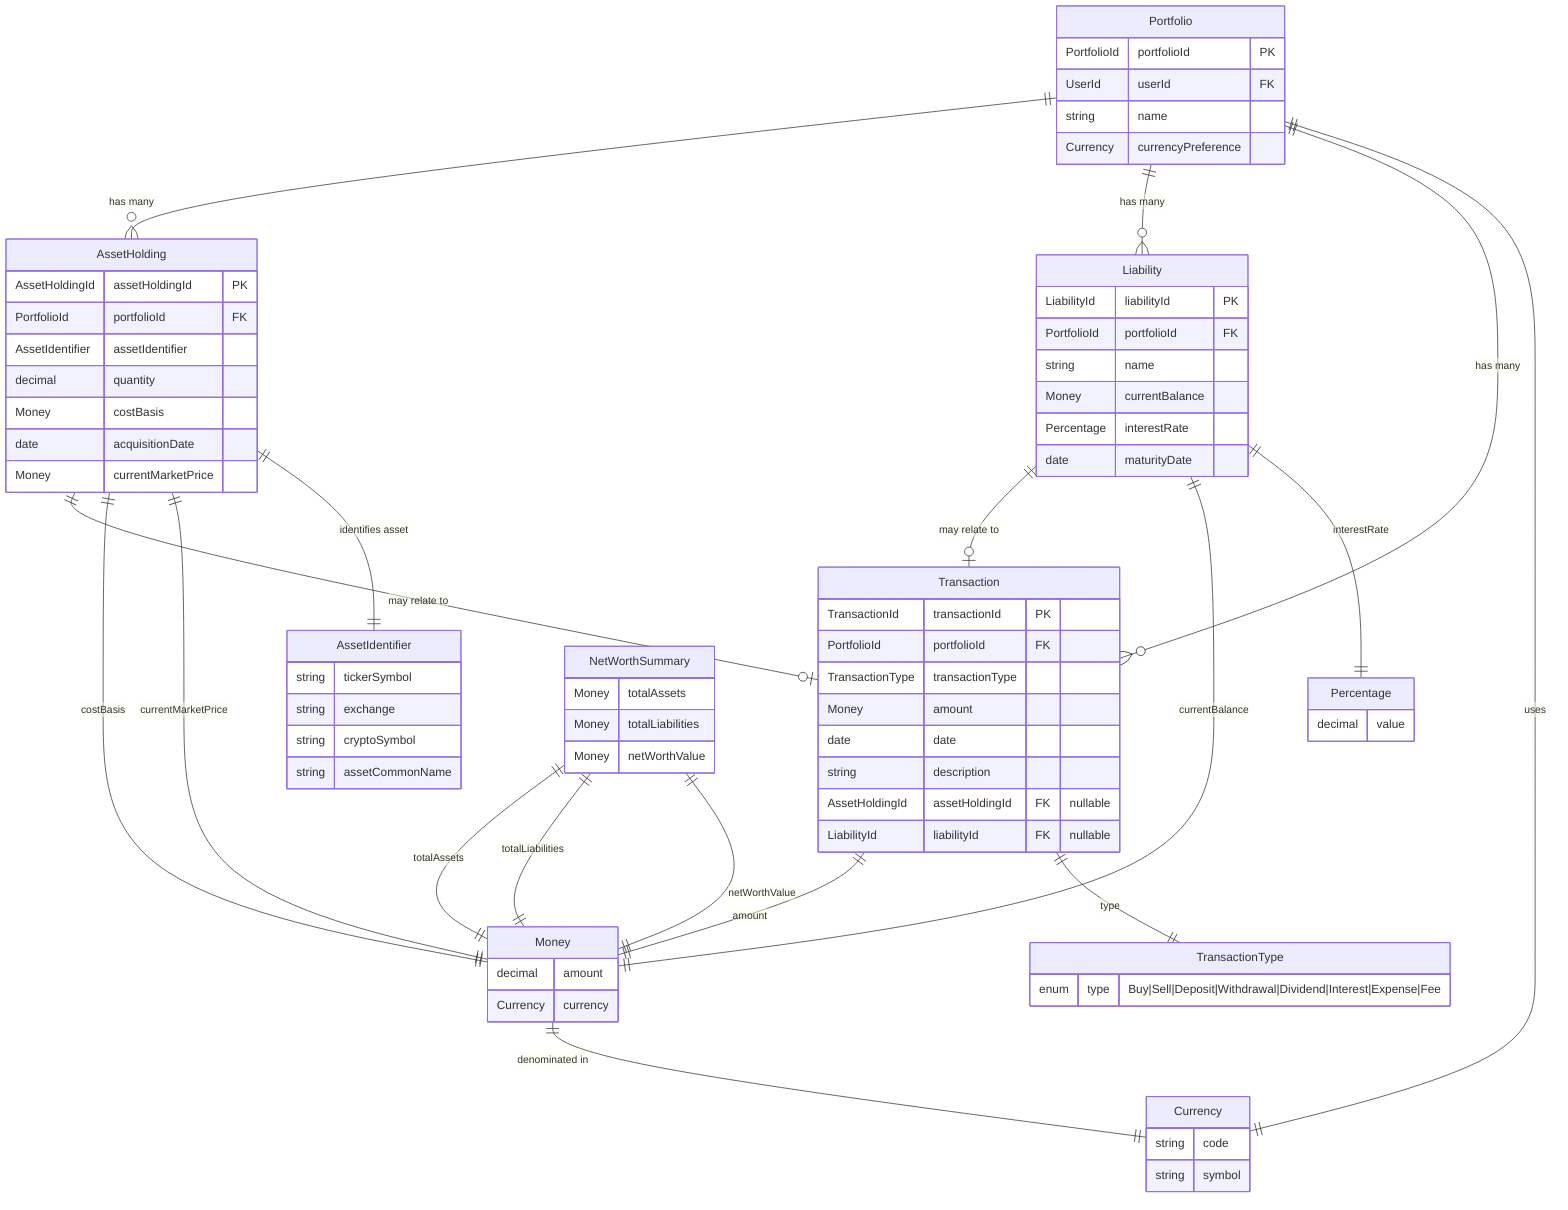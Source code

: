 erDiagram
    %% Aggregate Root
    Portfolio {
        PortfolioId portfolioId PK
        UserId userId FK
        string name
        Currency currencyPreference
    }
    
    %% Core Entities
    AssetHolding {
        AssetHoldingId assetHoldingId PK
        PortfolioId portfolioId FK
        AssetIdentifier assetIdentifier
        decimal quantity
        Money costBasis
        date acquisitionDate
        Money currentMarketPrice
    }
    
    Liability {
        LiabilityId liabilityId PK  
        PortfolioId portfolioId FK
        string name
        Money currentBalance
        Percentage interestRate
        date maturityDate
    }
    
    Transaction {
        TransactionId transactionId PK
        PortfolioId portfolioId FK
        TransactionType transactionType
        Money amount
        date date
        string description
        AssetHoldingId assetHoldingId FK "nullable"
        LiabilityId liabilityId FK "nullable"
    }
    
    %% Value Objects
    Money {
        decimal amount
        Currency currency
    }
    
    Percentage {
        decimal value
    }
    
    AssetIdentifier {
        string tickerSymbol
        string exchange
        string cryptoSymbol
        string assetCommonName
    }
    
    TransactionType {
        enum type "Buy|Sell|Deposit|Withdrawal|Dividend|Interest|Expense|Fee"
    }
    
    NetWorthSummary {
        Money totalAssets
        Money totalLiabilities
        Money netWorthValue
    }
    
    Currency {
        string code
        string symbol
    }
    
    %% Relationships
    Portfolio ||--o{ AssetHolding : "has many"
    Portfolio ||--o{ Liability : "has many"
    Portfolio ||--o{ Transaction : "has many"
    
    AssetHolding ||--o| Transaction : "may relate to"
    Liability ||--o| Transaction : "may relate to"
    
    %% Value Object Compositions
    Portfolio ||--|| Currency : "uses"
    AssetHolding ||--|| Money : "costBasis"
    AssetHolding ||--|| Money : "currentMarketPrice"
    AssetHolding ||--|| AssetIdentifier : "identifies asset"
    
    Liability ||--|| Money : "currentBalance"
    Liability ||--|| Percentage : "interestRate"
    
    Transaction ||--|| Money : "amount"
    Transaction ||--|| TransactionType : "type"
    
    NetWorthSummary ||--|| Money : "totalAssets"
    NetWorthSummary ||--|| Money : "totalLiabilities"
    NetWorthSummary ||--|| Money : "netWorthValue"
    
    Money ||--|| Currency : "denominated in"
